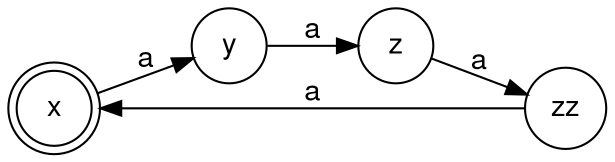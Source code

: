digraph finite_state_machine {
	fontname="Helvetica,Arial,sans-serif"
	node [fontname="Helvetica,Arial,sans-serif"]
	edge [fontname="Helvetica,Arial,sans-serif"]
	rankdir=LR;
	node [shape = doublecircle]; x;
	node [shape = circle];
	x -> y [label = "a"];
	y -> z [label = "a"];
	z -> zz [label = "a"];
	zz -> x [label = "a"];
}